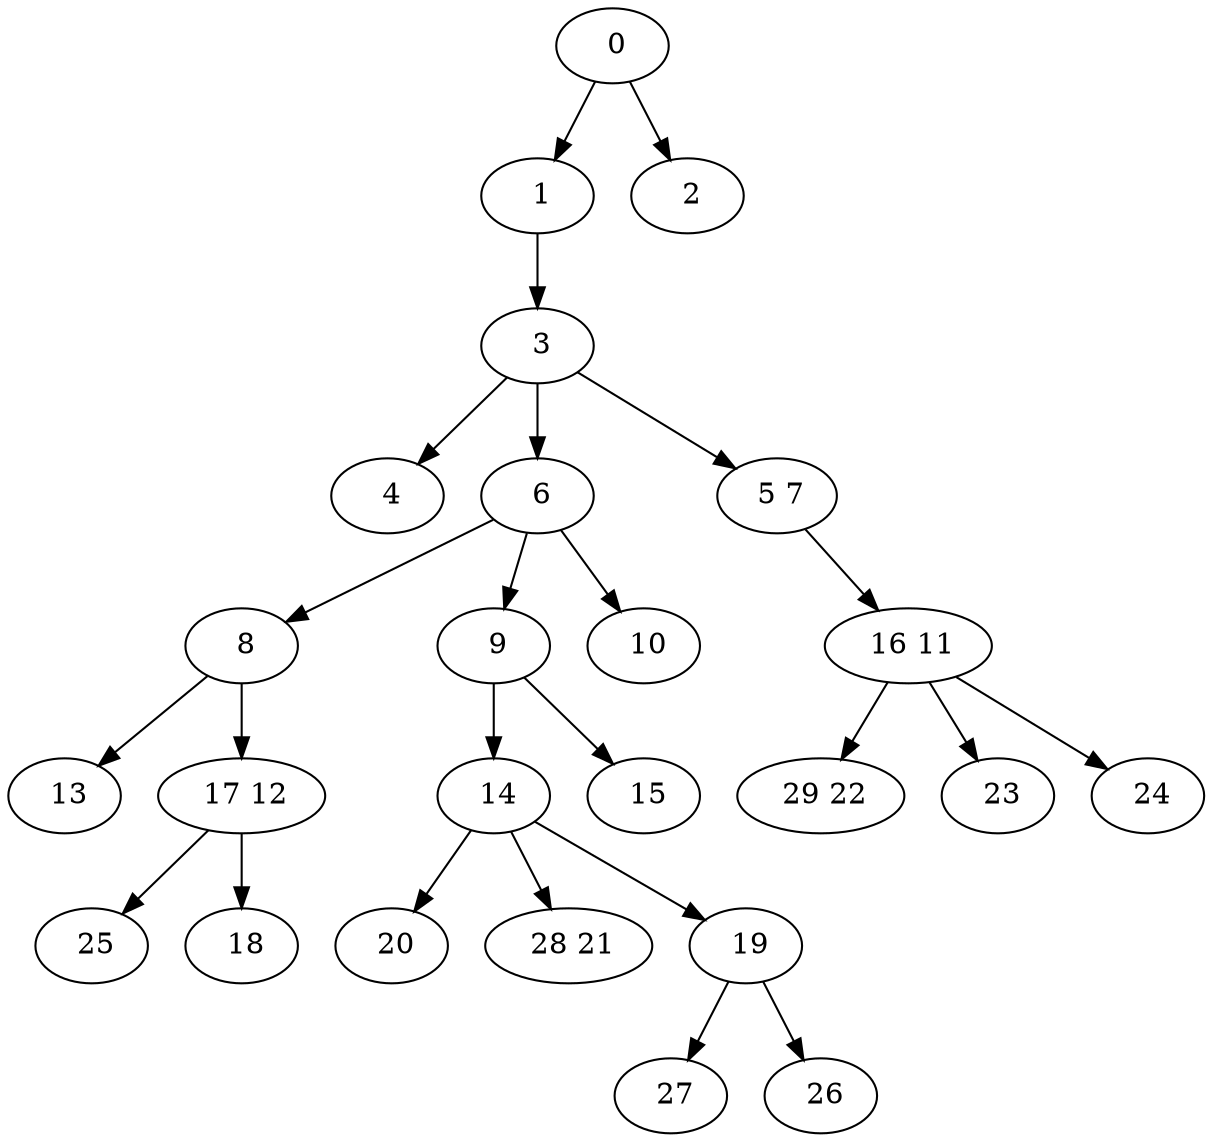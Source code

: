 digraph mytree {
" 0" -> " 1";
" 0" -> " 2";
" 1" -> " 3";
" 2";
" 29 22";
" 3" -> " 4";
" 3" -> " 6";
" 3" -> " 5 7";
" 4";
" 6" -> " 8";
" 6" -> " 9";
" 6" -> " 10";
" 5 7" -> " 16 11";
" 8" -> " 13";
" 8" -> " 17 12";
" 9" -> " 14";
" 9" -> " 15";
" 13";
" 17 12" -> " 25";
" 17 12" -> " 18";
" 14" -> " 20";
" 14" -> " 28 21";
" 14" -> " 19";
" 15";
" 25";
" 20";
" 28 21";
" 27";
" 26";
" 19" -> " 27";
" 19" -> " 26";
" 16 11" -> " 29 22";
" 16 11" -> " 23";
" 16 11" -> " 24";
" 23";
" 24";
" 10";
" 18";
}
